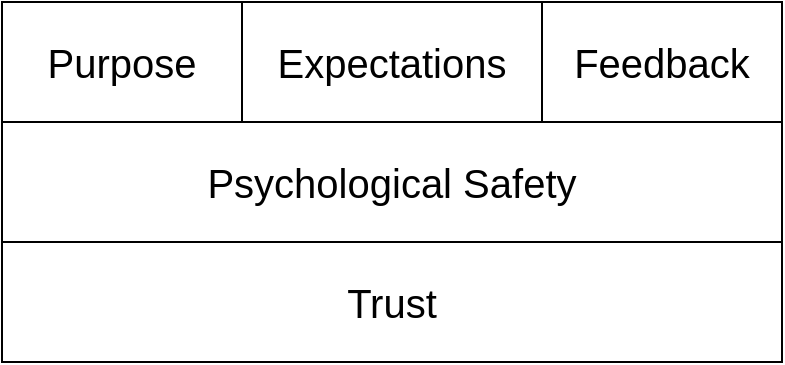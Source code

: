 <mxfile version="28.0.6" pages="2">
  <diagram name="Page-1" id="J4E_2DDaPVeCCUN1lOCa">
    <mxGraphModel dx="977" dy="820" grid="1" gridSize="10" guides="1" tooltips="1" connect="1" arrows="1" fold="1" page="1" pageScale="1" pageWidth="850" pageHeight="1100" math="0" shadow="0">
      <root>
        <mxCell id="0" />
        <mxCell id="1" parent="0" />
        <mxCell id="SB-c7dVA0ZSMmLiqyfhz-1" value="&lt;font style=&quot;font-size: 20px;&quot;&gt;Purpose&lt;/font&gt;" style="rounded=0;whiteSpace=wrap;html=1;fillColor=none;" vertex="1" parent="1">
          <mxGeometry x="180" y="370" width="120" height="60" as="geometry" />
        </mxCell>
        <mxCell id="SB-c7dVA0ZSMmLiqyfhz-2" value="&lt;font style=&quot;font-size: 20px;&quot;&gt;Expectations&lt;/font&gt;" style="rounded=0;whiteSpace=wrap;html=1;fillColor=none;" vertex="1" parent="1">
          <mxGeometry x="300" y="370" width="150" height="60" as="geometry" />
        </mxCell>
        <mxCell id="SB-c7dVA0ZSMmLiqyfhz-3" value="&lt;font style=&quot;font-size: 20px;&quot;&gt;Feedback&lt;/font&gt;" style="rounded=0;whiteSpace=wrap;html=1;fillColor=none;" vertex="1" parent="1">
          <mxGeometry x="450" y="370" width="120" height="60" as="geometry" />
        </mxCell>
        <mxCell id="SB-c7dVA0ZSMmLiqyfhz-4" value="&lt;span style=&quot;font-size: 20px;&quot;&gt;Psychological Safety&lt;/span&gt;" style="rounded=0;whiteSpace=wrap;html=1;fillColor=none;" vertex="1" parent="1">
          <mxGeometry x="180" y="430" width="390" height="60" as="geometry" />
        </mxCell>
        <mxCell id="SB-c7dVA0ZSMmLiqyfhz-5" value="&lt;font style=&quot;font-size: 20px;&quot;&gt;Trust&lt;/font&gt;" style="rounded=0;whiteSpace=wrap;html=1;fillColor=none;" vertex="1" parent="1">
          <mxGeometry x="180" y="490" width="390" height="60" as="geometry" />
        </mxCell>
      </root>
    </mxGraphModel>
  </diagram>
  <diagram id="b6VxJc_dyy7kFxfi6wbC" name="Page-2">
    <mxGraphModel dx="977" dy="820" grid="1" gridSize="10" guides="1" tooltips="1" connect="1" arrows="1" fold="1" page="1" pageScale="1" pageWidth="850" pageHeight="1100" math="0" shadow="0">
      <root>
        <mxCell id="0" />
        <mxCell id="1" parent="0" />
      </root>
    </mxGraphModel>
  </diagram>
</mxfile>
